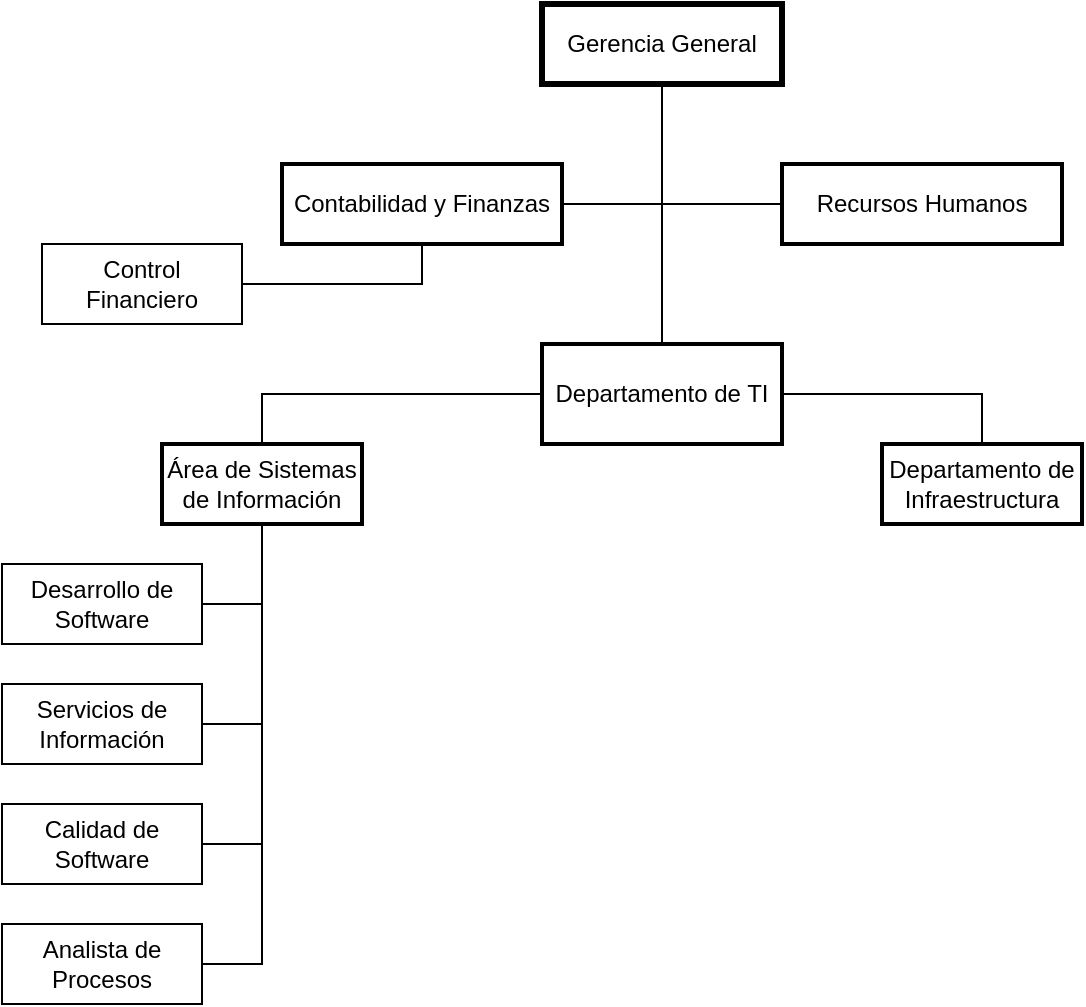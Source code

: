 <mxfile version="20.3.0" type="github" pages="2">
  <diagram id="fNAa9VaY1_Iw8Ts7bcfw" name="O1">
    <mxGraphModel dx="1382" dy="795" grid="1" gridSize="10" guides="1" tooltips="1" connect="1" arrows="1" fold="1" page="1" pageScale="1" pageWidth="827" pageHeight="1169" math="0" shadow="0">
      <root>
        <mxCell id="0" />
        <mxCell id="1" parent="0" />
        <mxCell id="_s43ssbsvwN2yPyqeatB-38" style="edgeStyle=orthogonalEdgeStyle;rounded=0;orthogonalLoop=1;jettySize=auto;html=1;entryX=0.5;entryY=0;entryDx=0;entryDy=0;endArrow=none;endFill=0;" parent="1" source="_s43ssbsvwN2yPyqeatB-1" target="_s43ssbsvwN2yPyqeatB-26" edge="1">
          <mxGeometry relative="1" as="geometry" />
        </mxCell>
        <mxCell id="_s43ssbsvwN2yPyqeatB-1" value="Gerencia General" style="rounded=0;whiteSpace=wrap;html=1;strokeWidth=3;" parent="1" vertex="1">
          <mxGeometry x="380" y="40" width="120" height="40" as="geometry" />
        </mxCell>
        <mxCell id="_s43ssbsvwN2yPyqeatB-14" style="edgeStyle=orthogonalEdgeStyle;rounded=0;orthogonalLoop=1;jettySize=auto;html=1;endArrow=none;endFill=0;entryX=1;entryY=0.5;entryDx=0;entryDy=0;" parent="1" source="_s43ssbsvwN2yPyqeatB-5" target="_s43ssbsvwN2yPyqeatB-6" edge="1">
          <mxGeometry relative="1" as="geometry">
            <mxPoint x="180" y="140" as="targetPoint" />
            <Array as="points">
              <mxPoint x="320" y="180" />
            </Array>
          </mxGeometry>
        </mxCell>
        <mxCell id="_s43ssbsvwN2yPyqeatB-16" style="edgeStyle=orthogonalEdgeStyle;rounded=0;orthogonalLoop=1;jettySize=auto;html=1;endArrow=none;endFill=0;" parent="1" source="_s43ssbsvwN2yPyqeatB-5" edge="1">
          <mxGeometry relative="1" as="geometry">
            <mxPoint x="440" y="140" as="targetPoint" />
          </mxGeometry>
        </mxCell>
        <mxCell id="_s43ssbsvwN2yPyqeatB-5" value="Contabilidad y Finanzas" style="rounded=0;whiteSpace=wrap;html=1;strokeWidth=2;" parent="1" vertex="1">
          <mxGeometry x="250" y="120" width="140" height="40" as="geometry" />
        </mxCell>
        <mxCell id="_s43ssbsvwN2yPyqeatB-6" value="Control Financiero" style="rounded=0;whiteSpace=wrap;html=1;" parent="1" vertex="1">
          <mxGeometry x="130" y="160" width="100" height="40" as="geometry" />
        </mxCell>
        <mxCell id="_s43ssbsvwN2yPyqeatB-18" style="edgeStyle=orthogonalEdgeStyle;rounded=0;orthogonalLoop=1;jettySize=auto;html=1;endArrow=none;endFill=0;entryX=1;entryY=0.5;entryDx=0;entryDy=0;" parent="1" target="_s43ssbsvwN2yPyqeatB-33" edge="1">
          <mxGeometry relative="1" as="geometry">
            <mxPoint x="240" y="460" as="targetPoint" />
            <mxPoint x="240" y="300" as="sourcePoint" />
            <Array as="points">
              <mxPoint x="240" y="520" />
            </Array>
          </mxGeometry>
        </mxCell>
        <mxCell id="_s43ssbsvwN2yPyqeatB-20" style="edgeStyle=orthogonalEdgeStyle;rounded=0;orthogonalLoop=1;jettySize=auto;html=1;endArrow=none;endFill=0;" parent="1" source="_s43ssbsvwN2yPyqeatB-8" edge="1">
          <mxGeometry relative="1" as="geometry">
            <mxPoint x="240" y="340" as="targetPoint" />
          </mxGeometry>
        </mxCell>
        <mxCell id="_s43ssbsvwN2yPyqeatB-8" value="Desarrollo de Software" style="rounded=0;whiteSpace=wrap;html=1;" parent="1" vertex="1">
          <mxGeometry x="110" y="320" width="100" height="40" as="geometry" />
        </mxCell>
        <mxCell id="_s43ssbsvwN2yPyqeatB-19" style="edgeStyle=orthogonalEdgeStyle;rounded=0;orthogonalLoop=1;jettySize=auto;html=1;endArrow=none;endFill=0;" parent="1" source="_s43ssbsvwN2yPyqeatB-9" edge="1">
          <mxGeometry relative="1" as="geometry">
            <mxPoint x="240" y="400" as="targetPoint" />
          </mxGeometry>
        </mxCell>
        <mxCell id="_s43ssbsvwN2yPyqeatB-9" value="Servicios de Información" style="rounded=0;whiteSpace=wrap;html=1;" parent="1" vertex="1">
          <mxGeometry x="110" y="380" width="100" height="40" as="geometry" />
        </mxCell>
        <mxCell id="_s43ssbsvwN2yPyqeatB-34" style="edgeStyle=orthogonalEdgeStyle;rounded=0;orthogonalLoop=1;jettySize=auto;html=1;endArrow=none;endFill=0;" parent="1" source="_s43ssbsvwN2yPyqeatB-10" edge="1">
          <mxGeometry relative="1" as="geometry">
            <mxPoint x="240" y="460" as="targetPoint" />
          </mxGeometry>
        </mxCell>
        <mxCell id="_s43ssbsvwN2yPyqeatB-10" value="Calidad de Software" style="rounded=0;whiteSpace=wrap;html=1;" parent="1" vertex="1">
          <mxGeometry x="110" y="440" width="100" height="40" as="geometry" />
        </mxCell>
        <mxCell id="_s43ssbsvwN2yPyqeatB-36" style="edgeStyle=orthogonalEdgeStyle;rounded=0;orthogonalLoop=1;jettySize=auto;html=1;entryX=0.5;entryY=0;entryDx=0;entryDy=0;endArrow=none;endFill=0;" parent="1" source="_s43ssbsvwN2yPyqeatB-26" target="_s43ssbsvwN2yPyqeatB-35" edge="1">
          <mxGeometry relative="1" as="geometry" />
        </mxCell>
        <mxCell id="_s43ssbsvwN2yPyqeatB-37" style="edgeStyle=orthogonalEdgeStyle;rounded=0;orthogonalLoop=1;jettySize=auto;html=1;entryX=0.5;entryY=0;entryDx=0;entryDy=0;endArrow=none;endFill=0;" parent="1" source="_s43ssbsvwN2yPyqeatB-26" target="_s43ssbsvwN2yPyqeatB-31" edge="1">
          <mxGeometry relative="1" as="geometry" />
        </mxCell>
        <mxCell id="_s43ssbsvwN2yPyqeatB-26" value="Departamento de TI" style="rounded=0;whiteSpace=wrap;html=1;strokeWidth=2;" parent="1" vertex="1">
          <mxGeometry x="380" y="210" width="120" height="50" as="geometry" />
        </mxCell>
        <mxCell id="_s43ssbsvwN2yPyqeatB-29" style="edgeStyle=orthogonalEdgeStyle;rounded=0;orthogonalLoop=1;jettySize=auto;html=1;endArrow=none;endFill=0;" parent="1" source="_s43ssbsvwN2yPyqeatB-28" edge="1">
          <mxGeometry relative="1" as="geometry">
            <mxPoint x="440" y="140" as="targetPoint" />
          </mxGeometry>
        </mxCell>
        <mxCell id="_s43ssbsvwN2yPyqeatB-28" value="Recursos Humanos" style="rounded=0;whiteSpace=wrap;html=1;strokeWidth=2;" parent="1" vertex="1">
          <mxGeometry x="500" y="120" width="140" height="40" as="geometry" />
        </mxCell>
        <mxCell id="_s43ssbsvwN2yPyqeatB-31" value="Área de Sistemas de Información" style="rounded=0;whiteSpace=wrap;html=1;strokeWidth=2;" parent="1" vertex="1">
          <mxGeometry x="190" y="260" width="100" height="40" as="geometry" />
        </mxCell>
        <mxCell id="_s43ssbsvwN2yPyqeatB-33" value="Analista de Procesos" style="rounded=0;whiteSpace=wrap;html=1;" parent="1" vertex="1">
          <mxGeometry x="110" y="500" width="100" height="40" as="geometry" />
        </mxCell>
        <mxCell id="_s43ssbsvwN2yPyqeatB-35" value="Departamento de Infraestructura" style="rounded=0;whiteSpace=wrap;html=1;strokeWidth=2;" parent="1" vertex="1">
          <mxGeometry x="550" y="260" width="100" height="40" as="geometry" />
        </mxCell>
      </root>
    </mxGraphModel>
  </diagram>
  <diagram id="83Z2n5IxGePODVQcHqs_" name="O2">
    <mxGraphModel dx="1382" dy="795" grid="1" gridSize="10" guides="1" tooltips="1" connect="1" arrows="1" fold="1" page="1" pageScale="1" pageWidth="827" pageHeight="1169" math="0" shadow="0">
      <root>
        <mxCell id="0" />
        <mxCell id="1" parent="0" />
        <mxCell id="ZRaj2IzJk_vj2HV-ghSs-3" style="edgeStyle=orthogonalEdgeStyle;rounded=0;orthogonalLoop=1;jettySize=auto;html=1;entryX=0.5;entryY=0;entryDx=0;entryDy=0;endArrow=none;endFill=0;" parent="1" source="KknntHoaFZNPioIhC1v9-1" target="ZRaj2IzJk_vj2HV-ghSs-2" edge="1">
          <mxGeometry relative="1" as="geometry" />
        </mxCell>
        <mxCell id="KknntHoaFZNPioIhC1v9-1" value="Departamento de TI" style="rounded=0;whiteSpace=wrap;html=1;strokeWidth=3;" parent="1" vertex="1">
          <mxGeometry x="340" y="100" width="120" height="50" as="geometry" />
        </mxCell>
        <mxCell id="ZRaj2IzJk_vj2HV-ghSs-10" style="edgeStyle=orthogonalEdgeStyle;rounded=0;orthogonalLoop=1;jettySize=auto;html=1;entryX=0.5;entryY=0;entryDx=0;entryDy=0;endArrow=none;endFill=0;" parent="1" source="ZRaj2IzJk_vj2HV-ghSs-1" target="ZRaj2IzJk_vj2HV-ghSs-5" edge="1">
          <mxGeometry relative="1" as="geometry" />
        </mxCell>
        <mxCell id="ZRaj2IzJk_vj2HV-ghSs-1" value="Desarrollo de Software" style="rounded=0;whiteSpace=wrap;html=1;" parent="1" vertex="1">
          <mxGeometry x="350" y="280" width="100" height="40" as="geometry" />
        </mxCell>
        <mxCell id="ZRaj2IzJk_vj2HV-ghSs-4" style="edgeStyle=orthogonalEdgeStyle;rounded=0;orthogonalLoop=1;jettySize=auto;html=1;entryX=0.5;entryY=0;entryDx=0;entryDy=0;endArrow=none;endFill=0;" parent="1" source="ZRaj2IzJk_vj2HV-ghSs-2" target="ZRaj2IzJk_vj2HV-ghSs-1" edge="1">
          <mxGeometry relative="1" as="geometry" />
        </mxCell>
        <mxCell id="ZRaj2IzJk_vj2HV-ghSs-2" value="Área de Sistemas de Información" style="rounded=0;whiteSpace=wrap;html=1;strokeWidth=2;" parent="1" vertex="1">
          <mxGeometry x="350" y="200" width="100" height="40" as="geometry" />
        </mxCell>
        <mxCell id="ZRaj2IzJk_vj2HV-ghSs-11" style="edgeStyle=orthogonalEdgeStyle;rounded=0;orthogonalLoop=1;jettySize=auto;html=1;entryX=0.5;entryY=0;entryDx=0;entryDy=0;endArrow=none;endFill=0;" parent="1" source="ZRaj2IzJk_vj2HV-ghSs-5" target="ZRaj2IzJk_vj2HV-ghSs-8" edge="1">
          <mxGeometry relative="1" as="geometry" />
        </mxCell>
        <mxCell id="ZRaj2IzJk_vj2HV-ghSs-5" value="Equipo de Desarrollo" style="rounded=0;whiteSpace=wrap;html=1;" parent="1" vertex="1">
          <mxGeometry x="350" y="350" width="100" height="40" as="geometry" />
        </mxCell>
        <mxCell id="ZRaj2IzJk_vj2HV-ghSs-12" style="edgeStyle=orthogonalEdgeStyle;rounded=0;orthogonalLoop=1;jettySize=auto;html=1;entryX=0.5;entryY=0;entryDx=0;entryDy=0;endArrow=none;endFill=0;" parent="1" source="ZRaj2IzJk_vj2HV-ghSs-8" target="ZRaj2IzJk_vj2HV-ghSs-9" edge="1">
          <mxGeometry relative="1" as="geometry" />
        </mxCell>
        <mxCell id="ZRaj2IzJk_vj2HV-ghSs-8" value="Lider Técnico" style="rounded=0;whiteSpace=wrap;html=1;" parent="1" vertex="1">
          <mxGeometry x="350" y="420" width="100" height="40" as="geometry" />
        </mxCell>
        <mxCell id="ZRaj2IzJk_vj2HV-ghSs-9" value="Programadores" style="rounded=0;whiteSpace=wrap;html=1;" parent="1" vertex="1">
          <mxGeometry x="350" y="490" width="100" height="40" as="geometry" />
        </mxCell>
      </root>
    </mxGraphModel>
  </diagram>
</mxfile>
